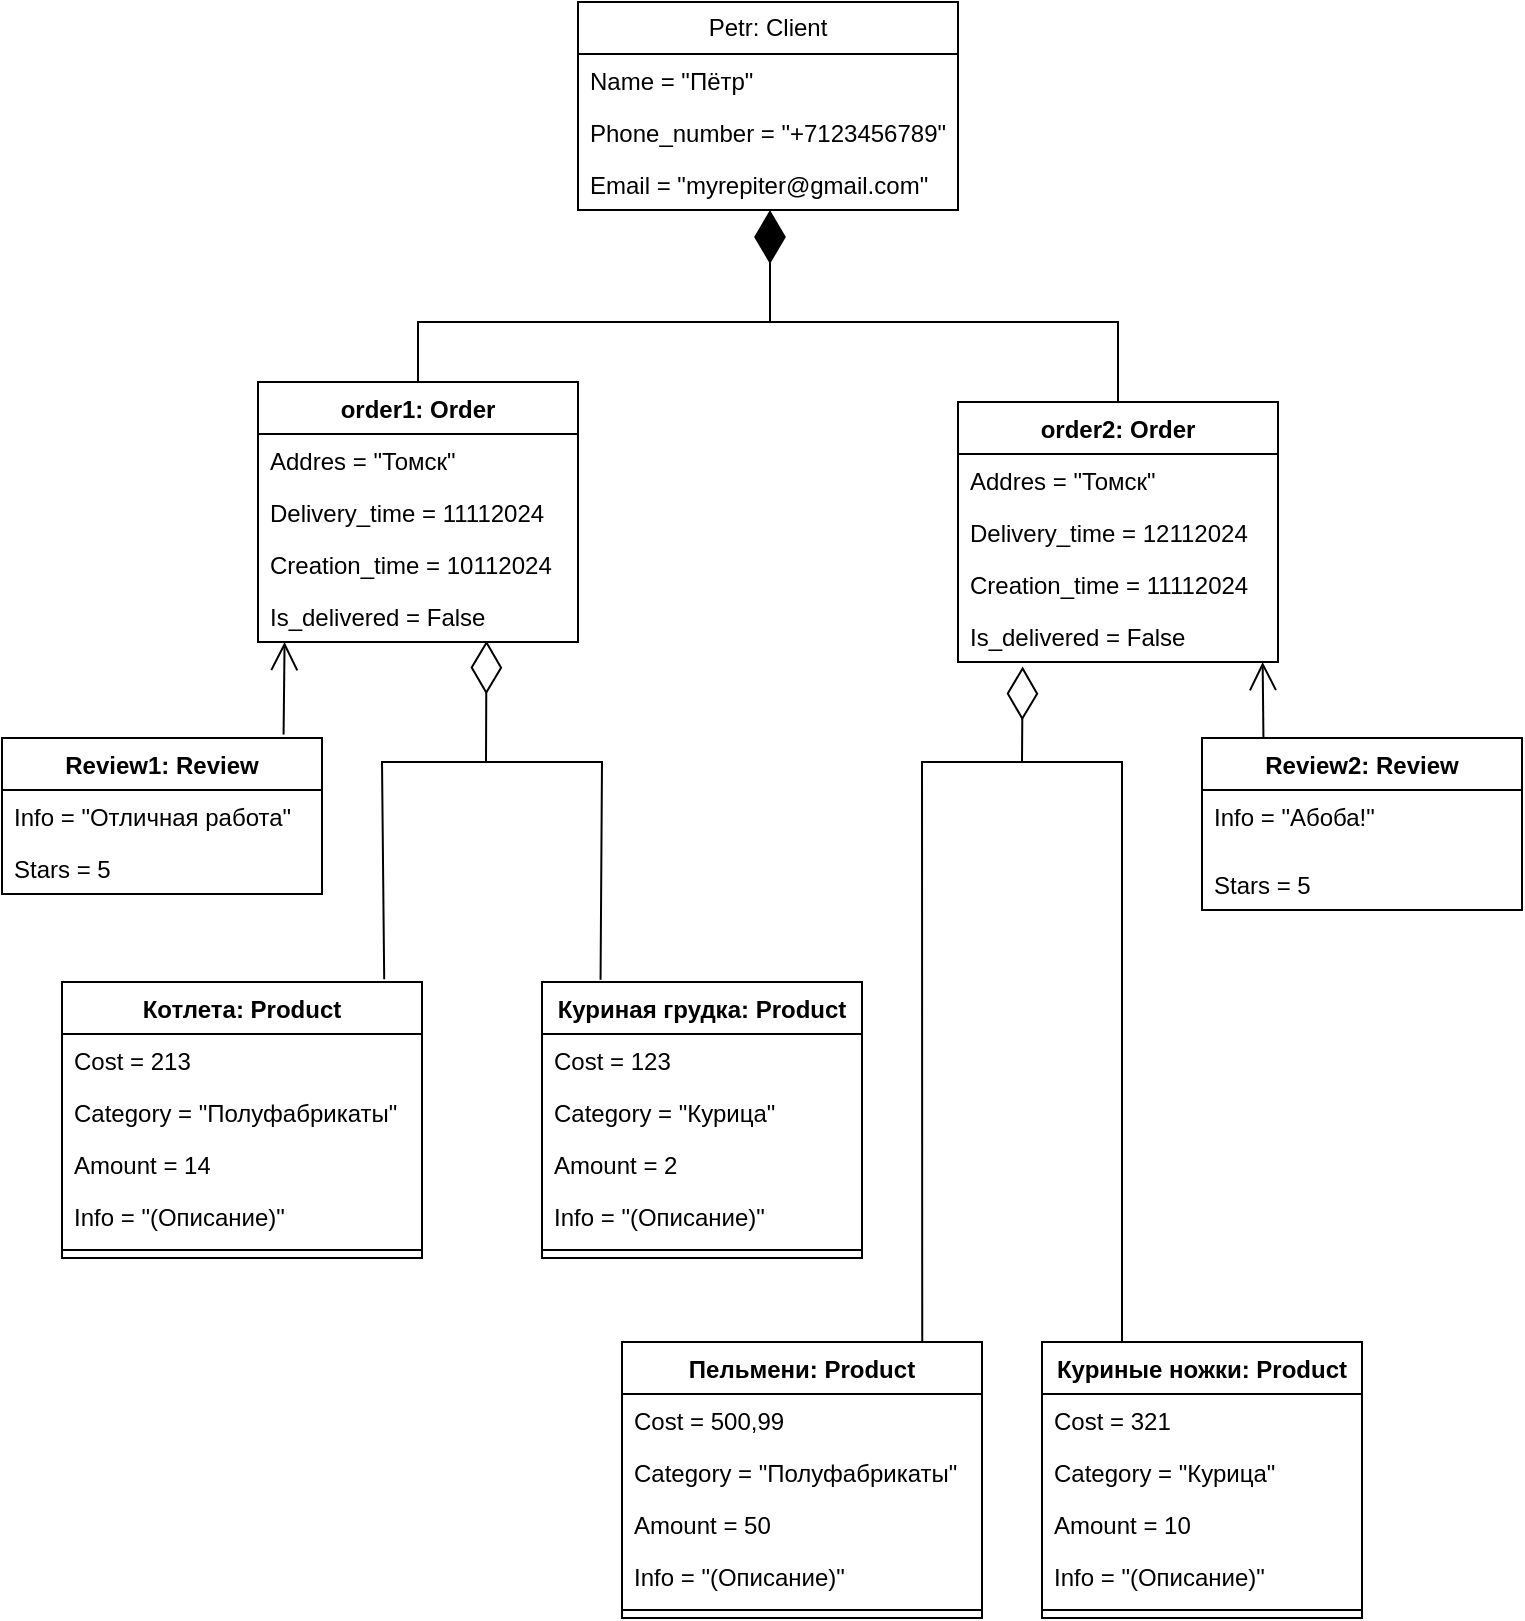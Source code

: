<mxfile version="24.8.4">
  <diagram name="Страница — 1" id="5MqZwdixkQZEfkYnT2tp">
    <mxGraphModel dx="1046" dy="941" grid="1" gridSize="10" guides="1" tooltips="1" connect="1" arrows="1" fold="1" page="1" pageScale="1" pageWidth="827" pageHeight="1169" math="0" shadow="0">
      <root>
        <mxCell id="0" />
        <mxCell id="1" parent="0" />
        <mxCell id="VaoGIT9BTHEMoHYLKkS6-1" value="Petr: Client" style="swimlane;fontStyle=0;childLayout=stackLayout;horizontal=1;startSize=26;fillColor=none;horizontalStack=0;resizeParent=1;resizeParentMax=0;resizeLast=0;collapsible=1;marginBottom=0;whiteSpace=wrap;html=1;" vertex="1" parent="1">
          <mxGeometry x="318" y="40" width="190" height="104" as="geometry" />
        </mxCell>
        <mxCell id="VaoGIT9BTHEMoHYLKkS6-2" value="Name = &quot;Пётр&quot;" style="text;strokeColor=none;fillColor=none;align=left;verticalAlign=top;spacingLeft=4;spacingRight=4;overflow=hidden;rotatable=0;points=[[0,0.5],[1,0.5]];portConstraint=eastwest;whiteSpace=wrap;html=1;" vertex="1" parent="VaoGIT9BTHEMoHYLKkS6-1">
          <mxGeometry y="26" width="190" height="26" as="geometry" />
        </mxCell>
        <mxCell id="VaoGIT9BTHEMoHYLKkS6-3" value="Phone_number = &quot;+7123456789&quot;" style="text;strokeColor=none;fillColor=none;align=left;verticalAlign=top;spacingLeft=4;spacingRight=4;overflow=hidden;rotatable=0;points=[[0,0.5],[1,0.5]];portConstraint=eastwest;whiteSpace=wrap;html=1;" vertex="1" parent="VaoGIT9BTHEMoHYLKkS6-1">
          <mxGeometry y="52" width="190" height="26" as="geometry" />
        </mxCell>
        <mxCell id="VaoGIT9BTHEMoHYLKkS6-4" value="Email = &quot;myrepiter@gmail.com&quot;" style="text;strokeColor=none;fillColor=none;align=left;verticalAlign=top;spacingLeft=4;spacingRight=4;overflow=hidden;rotatable=0;points=[[0,0.5],[1,0.5]];portConstraint=eastwest;whiteSpace=wrap;html=1;" vertex="1" parent="VaoGIT9BTHEMoHYLKkS6-1">
          <mxGeometry y="78" width="190" height="26" as="geometry" />
        </mxCell>
        <mxCell id="VaoGIT9BTHEMoHYLKkS6-11" value="order1: Order" style="swimlane;fontStyle=1;align=center;verticalAlign=top;childLayout=stackLayout;horizontal=1;startSize=26;horizontalStack=0;resizeParent=1;resizeParentMax=0;resizeLast=0;collapsible=1;marginBottom=0;whiteSpace=wrap;html=1;" vertex="1" parent="1">
          <mxGeometry x="158" y="230" width="160" height="130" as="geometry" />
        </mxCell>
        <mxCell id="VaoGIT9BTHEMoHYLKkS6-12" value="Addres = &quot;Томск&quot;" style="text;strokeColor=none;fillColor=none;align=left;verticalAlign=top;spacingLeft=4;spacingRight=4;overflow=hidden;rotatable=0;points=[[0,0.5],[1,0.5]];portConstraint=eastwest;whiteSpace=wrap;html=1;" vertex="1" parent="VaoGIT9BTHEMoHYLKkS6-11">
          <mxGeometry y="26" width="160" height="26" as="geometry" />
        </mxCell>
        <mxCell id="VaoGIT9BTHEMoHYLKkS6-13" value="Delivery_time = 11112024" style="text;strokeColor=none;fillColor=none;align=left;verticalAlign=top;spacingLeft=4;spacingRight=4;overflow=hidden;rotatable=0;points=[[0,0.5],[1,0.5]];portConstraint=eastwest;whiteSpace=wrap;html=1;" vertex="1" parent="VaoGIT9BTHEMoHYLKkS6-11">
          <mxGeometry y="52" width="160" height="26" as="geometry" />
        </mxCell>
        <mxCell id="VaoGIT9BTHEMoHYLKkS6-14" value="Creation_time = 10112024" style="text;strokeColor=none;fillColor=none;align=left;verticalAlign=top;spacingLeft=4;spacingRight=4;overflow=hidden;rotatable=0;points=[[0,0.5],[1,0.5]];portConstraint=eastwest;whiteSpace=wrap;html=1;" vertex="1" parent="VaoGIT9BTHEMoHYLKkS6-11">
          <mxGeometry y="78" width="160" height="26" as="geometry" />
        </mxCell>
        <mxCell id="VaoGIT9BTHEMoHYLKkS6-15" value="Is_delivered = False" style="text;strokeColor=none;fillColor=none;align=left;verticalAlign=top;spacingLeft=4;spacingRight=4;overflow=hidden;rotatable=0;points=[[0,0.5],[1,0.5]];portConstraint=eastwest;whiteSpace=wrap;html=1;" vertex="1" parent="VaoGIT9BTHEMoHYLKkS6-11">
          <mxGeometry y="104" width="160" height="26" as="geometry" />
        </mxCell>
        <mxCell id="VaoGIT9BTHEMoHYLKkS6-17" value="Review1: Review" style="swimlane;fontStyle=1;align=center;verticalAlign=top;childLayout=stackLayout;horizontal=1;startSize=26;horizontalStack=0;resizeParent=1;resizeParentMax=0;resizeLast=0;collapsible=1;marginBottom=0;whiteSpace=wrap;html=1;" vertex="1" parent="1">
          <mxGeometry x="30" y="408" width="160" height="78" as="geometry" />
        </mxCell>
        <mxCell id="VaoGIT9BTHEMoHYLKkS6-18" value="Info = &quot;Отличная работа&quot;" style="text;strokeColor=none;fillColor=none;align=left;verticalAlign=top;spacingLeft=4;spacingRight=4;overflow=hidden;rotatable=0;points=[[0,0.5],[1,0.5]];portConstraint=eastwest;whiteSpace=wrap;html=1;" vertex="1" parent="VaoGIT9BTHEMoHYLKkS6-17">
          <mxGeometry y="26" width="160" height="26" as="geometry" />
        </mxCell>
        <mxCell id="VaoGIT9BTHEMoHYLKkS6-19" value="Stars = 5" style="text;strokeColor=none;fillColor=none;align=left;verticalAlign=top;spacingLeft=4;spacingRight=4;overflow=hidden;rotatable=0;points=[[0,0.5],[1,0.5]];portConstraint=eastwest;whiteSpace=wrap;html=1;" vertex="1" parent="VaoGIT9BTHEMoHYLKkS6-17">
          <mxGeometry y="52" width="160" height="26" as="geometry" />
        </mxCell>
        <mxCell id="VaoGIT9BTHEMoHYLKkS6-21" value="Куриная грудка: Product" style="swimlane;fontStyle=1;align=center;verticalAlign=top;childLayout=stackLayout;horizontal=1;startSize=26;horizontalStack=0;resizeParent=1;resizeParentMax=0;resizeLast=0;collapsible=1;marginBottom=0;whiteSpace=wrap;html=1;" vertex="1" parent="1">
          <mxGeometry x="300" y="530" width="160" height="138" as="geometry" />
        </mxCell>
        <mxCell id="VaoGIT9BTHEMoHYLKkS6-22" value="Cost = 123" style="text;strokeColor=none;fillColor=none;align=left;verticalAlign=top;spacingLeft=4;spacingRight=4;overflow=hidden;rotatable=0;points=[[0,0.5],[1,0.5]];portConstraint=eastwest;whiteSpace=wrap;html=1;" vertex="1" parent="VaoGIT9BTHEMoHYLKkS6-21">
          <mxGeometry y="26" width="160" height="26" as="geometry" />
        </mxCell>
        <mxCell id="VaoGIT9BTHEMoHYLKkS6-23" value="Category = &quot;Курица&quot;" style="text;strokeColor=none;fillColor=none;align=left;verticalAlign=top;spacingLeft=4;spacingRight=4;overflow=hidden;rotatable=0;points=[[0,0.5],[1,0.5]];portConstraint=eastwest;whiteSpace=wrap;html=1;" vertex="1" parent="VaoGIT9BTHEMoHYLKkS6-21">
          <mxGeometry y="52" width="160" height="26" as="geometry" />
        </mxCell>
        <mxCell id="VaoGIT9BTHEMoHYLKkS6-24" value="Amount = 2" style="text;strokeColor=none;fillColor=none;align=left;verticalAlign=top;spacingLeft=4;spacingRight=4;overflow=hidden;rotatable=0;points=[[0,0.5],[1,0.5]];portConstraint=eastwest;whiteSpace=wrap;html=1;" vertex="1" parent="VaoGIT9BTHEMoHYLKkS6-21">
          <mxGeometry y="78" width="160" height="26" as="geometry" />
        </mxCell>
        <mxCell id="VaoGIT9BTHEMoHYLKkS6-25" value="Info = &quot;(Описание)&quot;" style="text;strokeColor=none;fillColor=none;align=left;verticalAlign=top;spacingLeft=4;spacingRight=4;overflow=hidden;rotatable=0;points=[[0,0.5],[1,0.5]];portConstraint=eastwest;whiteSpace=wrap;html=1;" vertex="1" parent="VaoGIT9BTHEMoHYLKkS6-21">
          <mxGeometry y="104" width="160" height="26" as="geometry" />
        </mxCell>
        <mxCell id="VaoGIT9BTHEMoHYLKkS6-26" value="" style="line;strokeWidth=1;fillColor=none;align=left;verticalAlign=middle;spacingTop=-1;spacingLeft=3;spacingRight=3;rotatable=0;labelPosition=right;points=[];portConstraint=eastwest;strokeColor=inherit;" vertex="1" parent="VaoGIT9BTHEMoHYLKkS6-21">
          <mxGeometry y="130" width="160" height="8" as="geometry" />
        </mxCell>
        <mxCell id="VaoGIT9BTHEMoHYLKkS6-27" value="order2: Order" style="swimlane;fontStyle=1;align=center;verticalAlign=top;childLayout=stackLayout;horizontal=1;startSize=26;horizontalStack=0;resizeParent=1;resizeParentMax=0;resizeLast=0;collapsible=1;marginBottom=0;whiteSpace=wrap;html=1;" vertex="1" parent="1">
          <mxGeometry x="508" y="240" width="160" height="130" as="geometry" />
        </mxCell>
        <mxCell id="VaoGIT9BTHEMoHYLKkS6-28" value="Addres = &quot;Томск&quot;" style="text;strokeColor=none;fillColor=none;align=left;verticalAlign=top;spacingLeft=4;spacingRight=4;overflow=hidden;rotatable=0;points=[[0,0.5],[1,0.5]];portConstraint=eastwest;whiteSpace=wrap;html=1;" vertex="1" parent="VaoGIT9BTHEMoHYLKkS6-27">
          <mxGeometry y="26" width="160" height="26" as="geometry" />
        </mxCell>
        <mxCell id="VaoGIT9BTHEMoHYLKkS6-29" value="Delivery_time = 12112024" style="text;strokeColor=none;fillColor=none;align=left;verticalAlign=top;spacingLeft=4;spacingRight=4;overflow=hidden;rotatable=0;points=[[0,0.5],[1,0.5]];portConstraint=eastwest;whiteSpace=wrap;html=1;" vertex="1" parent="VaoGIT9BTHEMoHYLKkS6-27">
          <mxGeometry y="52" width="160" height="26" as="geometry" />
        </mxCell>
        <mxCell id="VaoGIT9BTHEMoHYLKkS6-30" value="Creation_time = 11112024" style="text;strokeColor=none;fillColor=none;align=left;verticalAlign=top;spacingLeft=4;spacingRight=4;overflow=hidden;rotatable=0;points=[[0,0.5],[1,0.5]];portConstraint=eastwest;whiteSpace=wrap;html=1;" vertex="1" parent="VaoGIT9BTHEMoHYLKkS6-27">
          <mxGeometry y="78" width="160" height="26" as="geometry" />
        </mxCell>
        <mxCell id="VaoGIT9BTHEMoHYLKkS6-31" value="Is_delivered = False" style="text;strokeColor=none;fillColor=none;align=left;verticalAlign=top;spacingLeft=4;spacingRight=4;overflow=hidden;rotatable=0;points=[[0,0.5],[1,0.5]];portConstraint=eastwest;whiteSpace=wrap;html=1;" vertex="1" parent="VaoGIT9BTHEMoHYLKkS6-27">
          <mxGeometry y="104" width="160" height="26" as="geometry" />
        </mxCell>
        <mxCell id="VaoGIT9BTHEMoHYLKkS6-32" value="Review2: Review" style="swimlane;fontStyle=1;align=center;verticalAlign=top;childLayout=stackLayout;horizontal=1;startSize=26;horizontalStack=0;resizeParent=1;resizeParentMax=0;resizeLast=0;collapsible=1;marginBottom=0;whiteSpace=wrap;html=1;" vertex="1" parent="1">
          <mxGeometry x="630" y="408" width="160" height="86" as="geometry" />
        </mxCell>
        <mxCell id="VaoGIT9BTHEMoHYLKkS6-33" value="Info = &quot;Абоба!&quot;" style="text;strokeColor=none;fillColor=none;align=left;verticalAlign=top;spacingLeft=4;spacingRight=4;overflow=hidden;rotatable=0;points=[[0,0.5],[1,0.5]];portConstraint=eastwest;whiteSpace=wrap;html=1;" vertex="1" parent="VaoGIT9BTHEMoHYLKkS6-32">
          <mxGeometry y="26" width="160" height="34" as="geometry" />
        </mxCell>
        <mxCell id="VaoGIT9BTHEMoHYLKkS6-34" value="Stars = 5" style="text;strokeColor=none;fillColor=none;align=left;verticalAlign=top;spacingLeft=4;spacingRight=4;overflow=hidden;rotatable=0;points=[[0,0.5],[1,0.5]];portConstraint=eastwest;whiteSpace=wrap;html=1;" vertex="1" parent="VaoGIT9BTHEMoHYLKkS6-32">
          <mxGeometry y="60" width="160" height="26" as="geometry" />
        </mxCell>
        <mxCell id="VaoGIT9BTHEMoHYLKkS6-36" value="Куриные ножки: Product" style="swimlane;fontStyle=1;align=center;verticalAlign=top;childLayout=stackLayout;horizontal=1;startSize=26;horizontalStack=0;resizeParent=1;resizeParentMax=0;resizeLast=0;collapsible=1;marginBottom=0;whiteSpace=wrap;html=1;" vertex="1" parent="1">
          <mxGeometry x="550" y="710" width="160" height="138" as="geometry" />
        </mxCell>
        <mxCell id="VaoGIT9BTHEMoHYLKkS6-37" value="Cost = 321" style="text;strokeColor=none;fillColor=none;align=left;verticalAlign=top;spacingLeft=4;spacingRight=4;overflow=hidden;rotatable=0;points=[[0,0.5],[1,0.5]];portConstraint=eastwest;whiteSpace=wrap;html=1;" vertex="1" parent="VaoGIT9BTHEMoHYLKkS6-36">
          <mxGeometry y="26" width="160" height="26" as="geometry" />
        </mxCell>
        <mxCell id="VaoGIT9BTHEMoHYLKkS6-38" value="Category = &quot;Курица&quot;" style="text;strokeColor=none;fillColor=none;align=left;verticalAlign=top;spacingLeft=4;spacingRight=4;overflow=hidden;rotatable=0;points=[[0,0.5],[1,0.5]];portConstraint=eastwest;whiteSpace=wrap;html=1;" vertex="1" parent="VaoGIT9BTHEMoHYLKkS6-36">
          <mxGeometry y="52" width="160" height="26" as="geometry" />
        </mxCell>
        <mxCell id="VaoGIT9BTHEMoHYLKkS6-39" value="Amount = 10" style="text;strokeColor=none;fillColor=none;align=left;verticalAlign=top;spacingLeft=4;spacingRight=4;overflow=hidden;rotatable=0;points=[[0,0.5],[1,0.5]];portConstraint=eastwest;whiteSpace=wrap;html=1;" vertex="1" parent="VaoGIT9BTHEMoHYLKkS6-36">
          <mxGeometry y="78" width="160" height="26" as="geometry" />
        </mxCell>
        <mxCell id="VaoGIT9BTHEMoHYLKkS6-40" value="Info = &quot;(Описание)&quot;" style="text;strokeColor=none;fillColor=none;align=left;verticalAlign=top;spacingLeft=4;spacingRight=4;overflow=hidden;rotatable=0;points=[[0,0.5],[1,0.5]];portConstraint=eastwest;whiteSpace=wrap;html=1;" vertex="1" parent="VaoGIT9BTHEMoHYLKkS6-36">
          <mxGeometry y="104" width="160" height="26" as="geometry" />
        </mxCell>
        <mxCell id="VaoGIT9BTHEMoHYLKkS6-41" value="" style="line;strokeWidth=1;fillColor=none;align=left;verticalAlign=middle;spacingTop=-1;spacingLeft=3;spacingRight=3;rotatable=0;labelPosition=right;points=[];portConstraint=eastwest;strokeColor=inherit;" vertex="1" parent="VaoGIT9BTHEMoHYLKkS6-36">
          <mxGeometry y="130" width="160" height="8" as="geometry" />
        </mxCell>
        <mxCell id="VaoGIT9BTHEMoHYLKkS6-42" value="Котлета: Product" style="swimlane;fontStyle=1;align=center;verticalAlign=top;childLayout=stackLayout;horizontal=1;startSize=26;horizontalStack=0;resizeParent=1;resizeParentMax=0;resizeLast=0;collapsible=1;marginBottom=0;whiteSpace=wrap;html=1;" vertex="1" parent="1">
          <mxGeometry x="60" y="530" width="180" height="138" as="geometry" />
        </mxCell>
        <mxCell id="VaoGIT9BTHEMoHYLKkS6-43" value="Cost = 213" style="text;strokeColor=none;fillColor=none;align=left;verticalAlign=top;spacingLeft=4;spacingRight=4;overflow=hidden;rotatable=0;points=[[0,0.5],[1,0.5]];portConstraint=eastwest;whiteSpace=wrap;html=1;" vertex="1" parent="VaoGIT9BTHEMoHYLKkS6-42">
          <mxGeometry y="26" width="180" height="26" as="geometry" />
        </mxCell>
        <mxCell id="VaoGIT9BTHEMoHYLKkS6-44" value="Category = &quot;Полуфабрикаты&quot;" style="text;strokeColor=none;fillColor=none;align=left;verticalAlign=top;spacingLeft=4;spacingRight=4;overflow=hidden;rotatable=0;points=[[0,0.5],[1,0.5]];portConstraint=eastwest;whiteSpace=wrap;html=1;" vertex="1" parent="VaoGIT9BTHEMoHYLKkS6-42">
          <mxGeometry y="52" width="180" height="26" as="geometry" />
        </mxCell>
        <mxCell id="VaoGIT9BTHEMoHYLKkS6-45" value="Amount = 14" style="text;strokeColor=none;fillColor=none;align=left;verticalAlign=top;spacingLeft=4;spacingRight=4;overflow=hidden;rotatable=0;points=[[0,0.5],[1,0.5]];portConstraint=eastwest;whiteSpace=wrap;html=1;" vertex="1" parent="VaoGIT9BTHEMoHYLKkS6-42">
          <mxGeometry y="78" width="180" height="26" as="geometry" />
        </mxCell>
        <mxCell id="VaoGIT9BTHEMoHYLKkS6-46" value="Info = &quot;(Описание)&quot;" style="text;strokeColor=none;fillColor=none;align=left;verticalAlign=top;spacingLeft=4;spacingRight=4;overflow=hidden;rotatable=0;points=[[0,0.5],[1,0.5]];portConstraint=eastwest;whiteSpace=wrap;html=1;" vertex="1" parent="VaoGIT9BTHEMoHYLKkS6-42">
          <mxGeometry y="104" width="180" height="26" as="geometry" />
        </mxCell>
        <mxCell id="VaoGIT9BTHEMoHYLKkS6-47" value="" style="line;strokeWidth=1;fillColor=none;align=left;verticalAlign=middle;spacingTop=-1;spacingLeft=3;spacingRight=3;rotatable=0;labelPosition=right;points=[];portConstraint=eastwest;strokeColor=inherit;" vertex="1" parent="VaoGIT9BTHEMoHYLKkS6-42">
          <mxGeometry y="130" width="180" height="8" as="geometry" />
        </mxCell>
        <mxCell id="VaoGIT9BTHEMoHYLKkS6-48" value="Пельмени: Product" style="swimlane;fontStyle=1;align=center;verticalAlign=top;childLayout=stackLayout;horizontal=1;startSize=26;horizontalStack=0;resizeParent=1;resizeParentMax=0;resizeLast=0;collapsible=1;marginBottom=0;whiteSpace=wrap;html=1;" vertex="1" parent="1">
          <mxGeometry x="340" y="710" width="180" height="138" as="geometry" />
        </mxCell>
        <mxCell id="VaoGIT9BTHEMoHYLKkS6-49" value="Cost = 500,99" style="text;strokeColor=none;fillColor=none;align=left;verticalAlign=top;spacingLeft=4;spacingRight=4;overflow=hidden;rotatable=0;points=[[0,0.5],[1,0.5]];portConstraint=eastwest;whiteSpace=wrap;html=1;" vertex="1" parent="VaoGIT9BTHEMoHYLKkS6-48">
          <mxGeometry y="26" width="180" height="26" as="geometry" />
        </mxCell>
        <mxCell id="VaoGIT9BTHEMoHYLKkS6-50" value="Category = &quot;Полуфабрикаты&quot;" style="text;strokeColor=none;fillColor=none;align=left;verticalAlign=top;spacingLeft=4;spacingRight=4;overflow=hidden;rotatable=0;points=[[0,0.5],[1,0.5]];portConstraint=eastwest;whiteSpace=wrap;html=1;" vertex="1" parent="VaoGIT9BTHEMoHYLKkS6-48">
          <mxGeometry y="52" width="180" height="26" as="geometry" />
        </mxCell>
        <mxCell id="VaoGIT9BTHEMoHYLKkS6-51" value="Amount = 50" style="text;strokeColor=none;fillColor=none;align=left;verticalAlign=top;spacingLeft=4;spacingRight=4;overflow=hidden;rotatable=0;points=[[0,0.5],[1,0.5]];portConstraint=eastwest;whiteSpace=wrap;html=1;" vertex="1" parent="VaoGIT9BTHEMoHYLKkS6-48">
          <mxGeometry y="78" width="180" height="26" as="geometry" />
        </mxCell>
        <mxCell id="VaoGIT9BTHEMoHYLKkS6-52" value="Info = &quot;(Описание)&quot;" style="text;strokeColor=none;fillColor=none;align=left;verticalAlign=top;spacingLeft=4;spacingRight=4;overflow=hidden;rotatable=0;points=[[0,0.5],[1,0.5]];portConstraint=eastwest;whiteSpace=wrap;html=1;" vertex="1" parent="VaoGIT9BTHEMoHYLKkS6-48">
          <mxGeometry y="104" width="180" height="26" as="geometry" />
        </mxCell>
        <mxCell id="VaoGIT9BTHEMoHYLKkS6-53" value="" style="line;strokeWidth=1;fillColor=none;align=left;verticalAlign=middle;spacingTop=-1;spacingLeft=3;spacingRight=3;rotatable=0;labelPosition=right;points=[];portConstraint=eastwest;strokeColor=inherit;" vertex="1" parent="VaoGIT9BTHEMoHYLKkS6-48">
          <mxGeometry y="130" width="180" height="8" as="geometry" />
        </mxCell>
        <mxCell id="VaoGIT9BTHEMoHYLKkS6-54" value="" style="endArrow=diamondThin;endFill=1;endSize=24;html=1;rounded=0;entryX=0.2;entryY=1.115;entryDx=0;entryDy=0;entryPerimeter=0;exitX=0.5;exitY=0;exitDx=0;exitDy=0;" edge="1" parent="1" source="VaoGIT9BTHEMoHYLKkS6-11">
          <mxGeometry width="160" relative="1" as="geometry">
            <mxPoint x="188" y="197.01" as="sourcePoint" />
            <mxPoint x="414" y="144" as="targetPoint" />
            <Array as="points">
              <mxPoint x="238" y="200" />
              <mxPoint x="414" y="200" />
            </Array>
          </mxGeometry>
        </mxCell>
        <mxCell id="VaoGIT9BTHEMoHYLKkS6-57" value="" style="endArrow=none;html=1;rounded=0;entryX=0.5;entryY=0;entryDx=0;entryDy=0;" edge="1" parent="1" target="VaoGIT9BTHEMoHYLKkS6-27">
          <mxGeometry width="50" height="50" relative="1" as="geometry">
            <mxPoint x="414" y="200" as="sourcePoint" />
            <mxPoint x="564" y="200" as="targetPoint" />
            <Array as="points">
              <mxPoint x="588" y="200" />
            </Array>
          </mxGeometry>
        </mxCell>
        <mxCell id="VaoGIT9BTHEMoHYLKkS6-58" value="" style="endArrow=open;endFill=1;endSize=12;html=1;rounded=0;exitX=0.88;exitY=-0.023;exitDx=0;exitDy=0;exitPerimeter=0;entryX=0.083;entryY=1;entryDx=0;entryDy=0;entryPerimeter=0;" edge="1" parent="1" source="VaoGIT9BTHEMoHYLKkS6-17" target="VaoGIT9BTHEMoHYLKkS6-15">
          <mxGeometry width="160" relative="1" as="geometry">
            <mxPoint x="190" y="390" as="sourcePoint" />
            <mxPoint x="130" y="360" as="targetPoint" />
          </mxGeometry>
        </mxCell>
        <mxCell id="VaoGIT9BTHEMoHYLKkS6-59" value="" style="endArrow=open;endFill=1;endSize=12;html=1;rounded=0;entryX=0.952;entryY=1;entryDx=0;entryDy=0;entryPerimeter=0;exitX=0.192;exitY=0.002;exitDx=0;exitDy=0;exitPerimeter=0;" edge="1" parent="1" source="VaoGIT9BTHEMoHYLKkS6-32" target="VaoGIT9BTHEMoHYLKkS6-31">
          <mxGeometry width="160" relative="1" as="geometry">
            <mxPoint x="670" y="390" as="sourcePoint" />
            <mxPoint x="660" y="370" as="targetPoint" />
          </mxGeometry>
        </mxCell>
        <mxCell id="VaoGIT9BTHEMoHYLKkS6-61" value="" style="endArrow=none;html=1;rounded=0;entryX=0.183;entryY=-0.008;entryDx=0;entryDy=0;entryPerimeter=0;" edge="1" parent="1" target="VaoGIT9BTHEMoHYLKkS6-21">
          <mxGeometry width="50" height="50" relative="1" as="geometry">
            <mxPoint x="270" y="420" as="sourcePoint" />
            <mxPoint x="460" y="456" as="targetPoint" />
            <Array as="points">
              <mxPoint x="330" y="420" />
            </Array>
          </mxGeometry>
        </mxCell>
        <mxCell id="VaoGIT9BTHEMoHYLKkS6-64" value="" style="endArrow=diamondThin;endFill=0;endSize=24;html=1;rounded=0;entryX=0.714;entryY=0.974;entryDx=0;entryDy=0;entryPerimeter=0;exitX=0.895;exitY=-0.01;exitDx=0;exitDy=0;exitPerimeter=0;" edge="1" parent="1" source="VaoGIT9BTHEMoHYLKkS6-42" target="VaoGIT9BTHEMoHYLKkS6-15">
          <mxGeometry width="160" relative="1" as="geometry">
            <mxPoint x="228.76" y="535.8" as="sourcePoint" />
            <mxPoint x="281.28" y="370" as="targetPoint" />
            <Array as="points">
              <mxPoint x="220" y="420" />
              <mxPoint x="272" y="420" />
            </Array>
          </mxGeometry>
        </mxCell>
        <mxCell id="VaoGIT9BTHEMoHYLKkS6-65" value="" style="endArrow=none;html=1;rounded=0;entryX=0.25;entryY=0;entryDx=0;entryDy=0;" edge="1" parent="1" target="VaoGIT9BTHEMoHYLKkS6-36">
          <mxGeometry width="50" height="50" relative="1" as="geometry">
            <mxPoint x="540" y="420" as="sourcePoint" />
            <mxPoint x="590" y="530" as="targetPoint" />
            <Array as="points">
              <mxPoint x="590" y="420" />
            </Array>
          </mxGeometry>
        </mxCell>
        <mxCell id="VaoGIT9BTHEMoHYLKkS6-66" value="" style="endArrow=diamondThin;endFill=0;endSize=24;html=1;rounded=0;entryX=0.202;entryY=1.088;entryDx=0;entryDy=0;entryPerimeter=0;exitX=0.834;exitY=0.002;exitDx=0;exitDy=0;exitPerimeter=0;" edge="1" parent="1" source="VaoGIT9BTHEMoHYLKkS6-48" target="VaoGIT9BTHEMoHYLKkS6-31">
          <mxGeometry width="160" relative="1" as="geometry">
            <mxPoint x="491" y="550" as="sourcePoint" />
            <mxPoint x="542" y="380" as="targetPoint" />
            <Array as="points">
              <mxPoint x="490" y="420" />
              <mxPoint x="540" y="420" />
            </Array>
          </mxGeometry>
        </mxCell>
      </root>
    </mxGraphModel>
  </diagram>
</mxfile>
